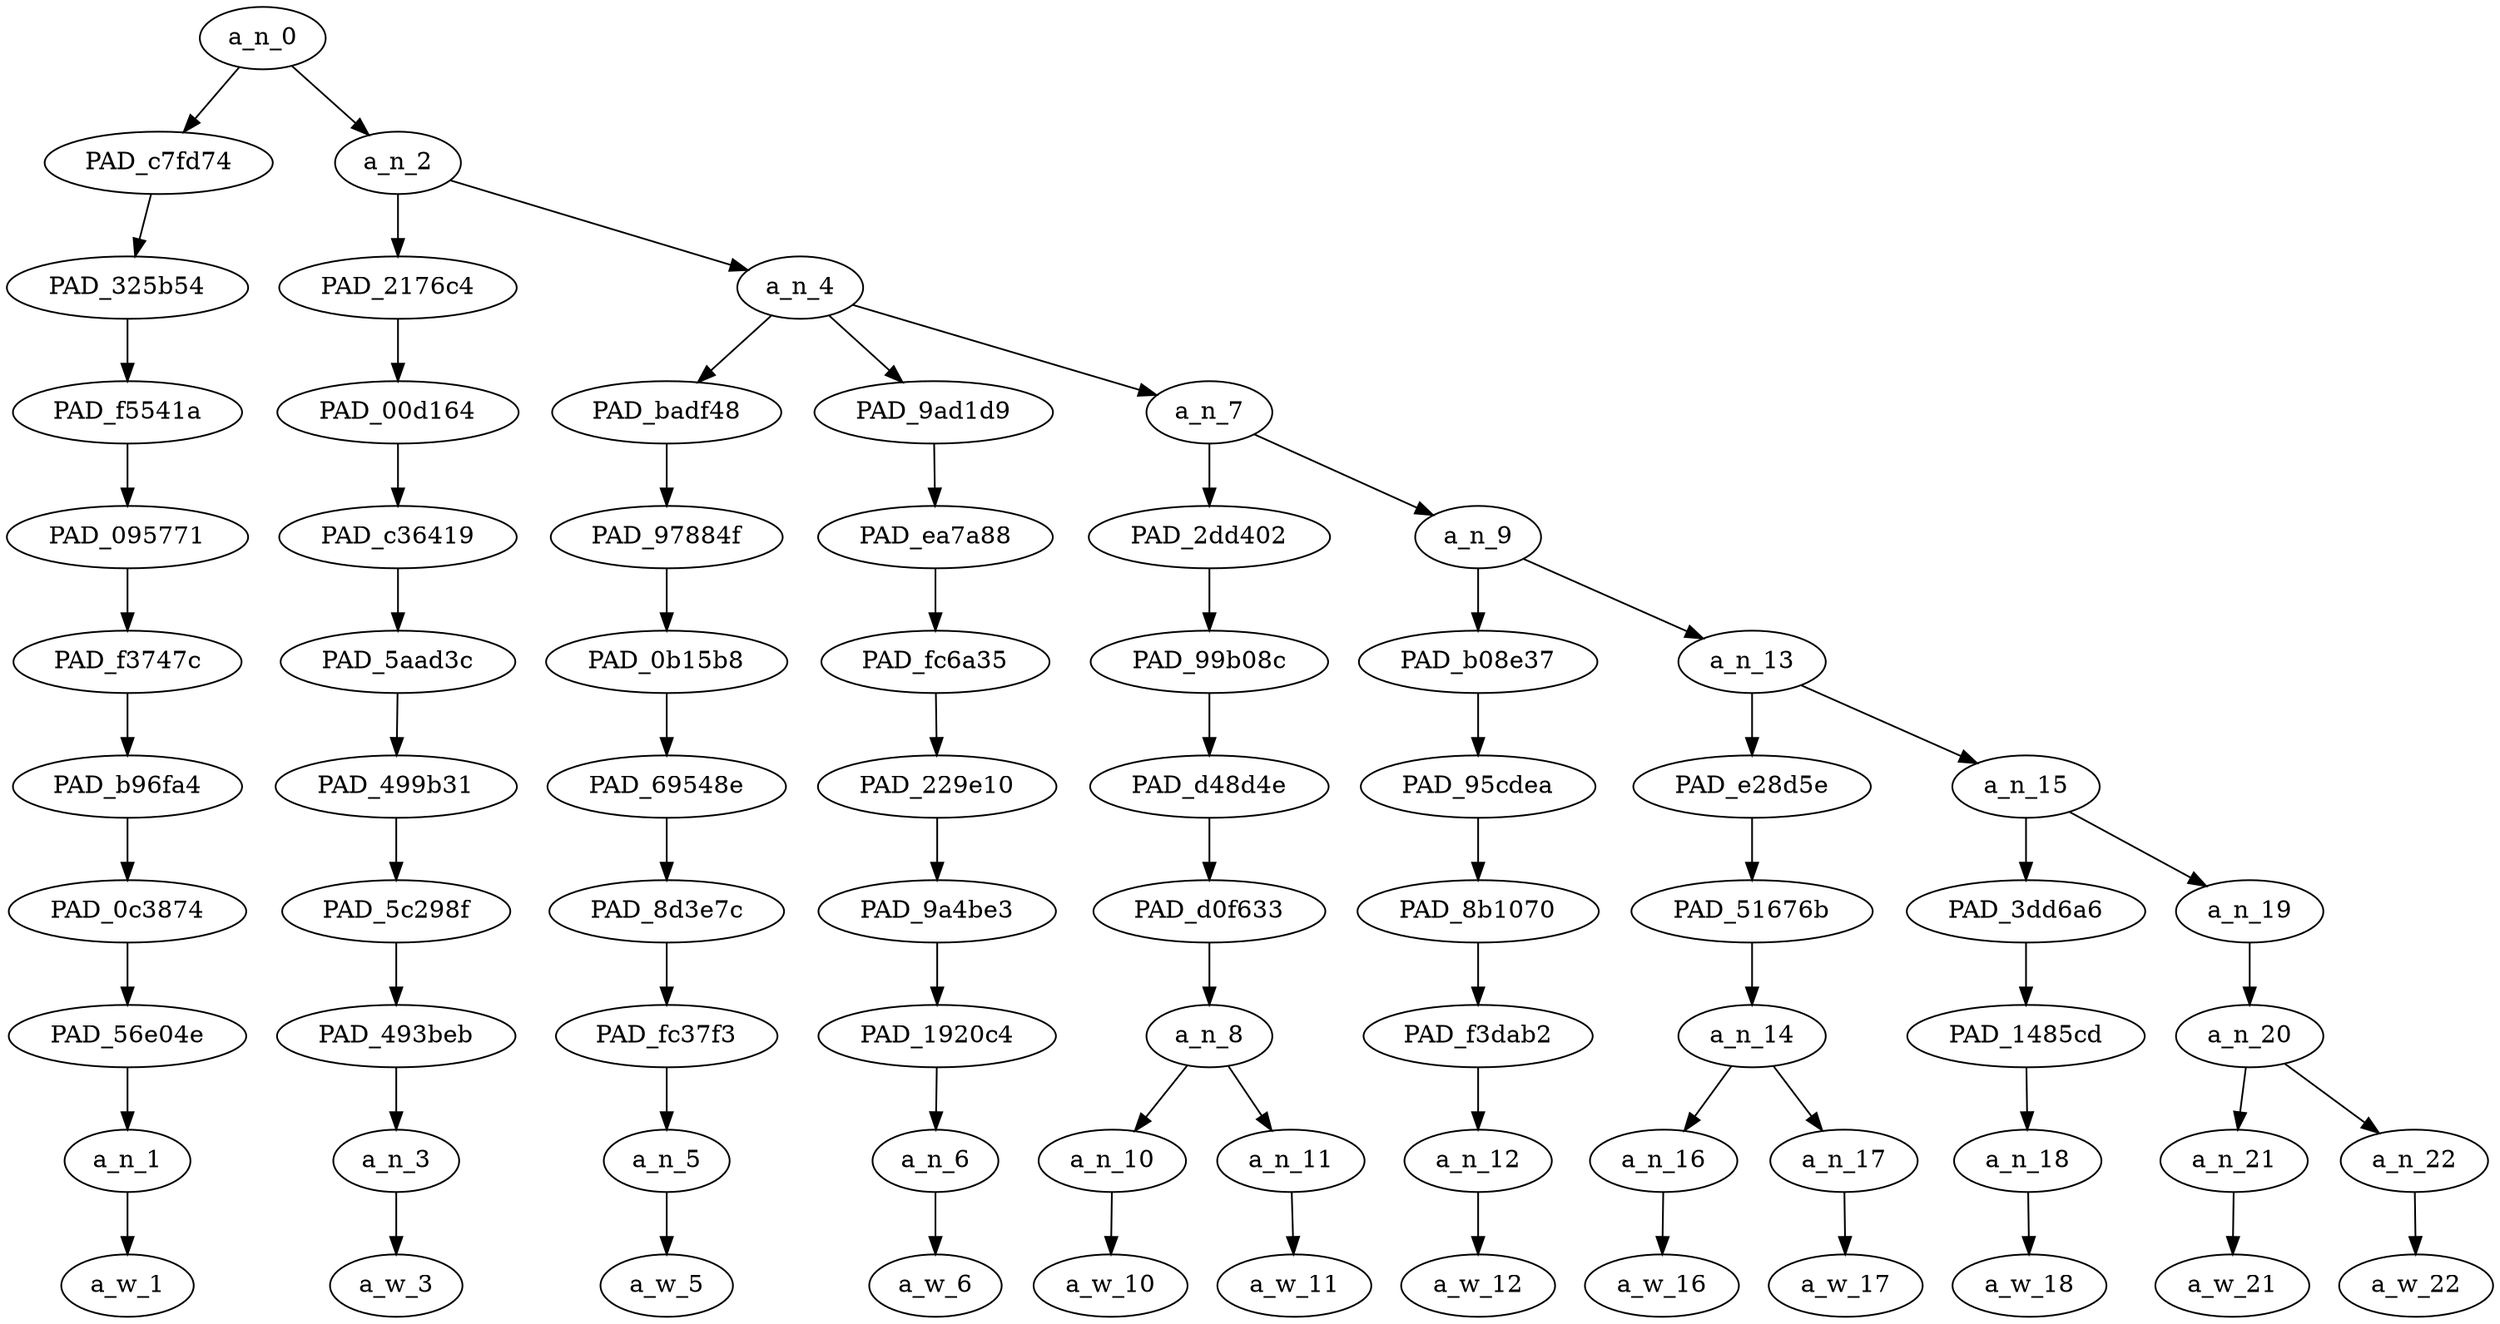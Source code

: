 strict digraph "" {
	a_n_0	[div_dir=1,
		index=0,
		level=10,
		pos="1.1588541666666665,10!",
		text_span="[0, 1, 2, 3, 4, 5, 6, 7, 8, 9, 10, 11]",
		value=1.00000000];
	PAD_c7fd74	[div_dir=1,
		index=0,
		level=9,
		pos="0.0,9!",
		text_span="[0]",
		value=0.06216941];
	a_n_0 -> PAD_c7fd74;
	a_n_2	[div_dir=1,
		index=1,
		level=9,
		pos="2.317708333333333,9!",
		text_span="[1, 2, 3, 4, 5, 6, 7, 8, 9, 10, 11]",
		value=0.93644903];
	a_n_0 -> a_n_2;
	PAD_325b54	[div_dir=1,
		index=0,
		level=8,
		pos="0.0,8!",
		text_span="[0]",
		value=0.06216941];
	PAD_c7fd74 -> PAD_325b54;
	PAD_f5541a	[div_dir=1,
		index=0,
		level=7,
		pos="0.0,7!",
		text_span="[0]",
		value=0.06216941];
	PAD_325b54 -> PAD_f5541a;
	PAD_095771	[div_dir=1,
		index=0,
		level=6,
		pos="0.0,6!",
		text_span="[0]",
		value=0.06216941];
	PAD_f5541a -> PAD_095771;
	PAD_f3747c	[div_dir=1,
		index=0,
		level=5,
		pos="0.0,5!",
		text_span="[0]",
		value=0.06216941];
	PAD_095771 -> PAD_f3747c;
	PAD_b96fa4	[div_dir=1,
		index=0,
		level=4,
		pos="0.0,4!",
		text_span="[0]",
		value=0.06216941];
	PAD_f3747c -> PAD_b96fa4;
	PAD_0c3874	[div_dir=1,
		index=0,
		level=3,
		pos="0.0,3!",
		text_span="[0]",
		value=0.06216941];
	PAD_b96fa4 -> PAD_0c3874;
	PAD_56e04e	[div_dir=1,
		index=0,
		level=2,
		pos="0.0,2!",
		text_span="[0]",
		value=0.06216941];
	PAD_0c3874 -> PAD_56e04e;
	a_n_1	[div_dir=1,
		index=0,
		level=1,
		pos="0.0,1!",
		text_span="[0]",
		value=0.06216941];
	PAD_56e04e -> a_n_1;
	a_w_1	[div_dir=0,
		index=0,
		level=0,
		pos="0,0!",
		text_span="[0]",
		value=good];
	a_n_1 -> a_w_1;
	PAD_2176c4	[div_dir=1,
		index=1,
		level=8,
		pos="1.0,8!",
		text_span="[1]",
		value=0.06223028];
	a_n_2 -> PAD_2176c4;
	a_n_4	[div_dir=1,
		index=2,
		level=8,
		pos="3.6354166666666665,8!",
		text_span="[2, 3, 4, 5, 6, 7, 8, 9, 10, 11]",
		value=0.87287161];
	a_n_2 -> a_n_4;
	PAD_00d164	[div_dir=1,
		index=1,
		level=7,
		pos="1.0,7!",
		text_span="[1]",
		value=0.06223028];
	PAD_2176c4 -> PAD_00d164;
	PAD_c36419	[div_dir=1,
		index=1,
		level=6,
		pos="1.0,6!",
		text_span="[1]",
		value=0.06223028];
	PAD_00d164 -> PAD_c36419;
	PAD_5aad3c	[div_dir=1,
		index=1,
		level=5,
		pos="1.0,5!",
		text_span="[1]",
		value=0.06223028];
	PAD_c36419 -> PAD_5aad3c;
	PAD_499b31	[div_dir=1,
		index=1,
		level=4,
		pos="1.0,4!",
		text_span="[1]",
		value=0.06223028];
	PAD_5aad3c -> PAD_499b31;
	PAD_5c298f	[div_dir=1,
		index=1,
		level=3,
		pos="1.0,3!",
		text_span="[1]",
		value=0.06223028];
	PAD_499b31 -> PAD_5c298f;
	PAD_493beb	[div_dir=1,
		index=1,
		level=2,
		pos="1.0,2!",
		text_span="[1]",
		value=0.06223028];
	PAD_5c298f -> PAD_493beb;
	a_n_3	[div_dir=1,
		index=1,
		level=1,
		pos="1.0,1!",
		text_span="[1]",
		value=0.06223028];
	PAD_493beb -> a_n_3;
	a_w_3	[div_dir=0,
		index=1,
		level=0,
		pos="1,0!",
		text_span="[1]",
		value=might];
	a_n_3 -> a_w_3;
	PAD_badf48	[div_dir=1,
		index=2,
		level=7,
		pos="2.0,7!",
		text_span="[2]",
		value=0.05719705];
	a_n_4 -> PAD_badf48;
	PAD_9ad1d9	[div_dir=1,
		index=3,
		level=7,
		pos="3.0,7!",
		text_span="[3]",
		value=0.04696442];
	a_n_4 -> PAD_9ad1d9;
	a_n_7	[div_dir=1,
		index=4,
		level=7,
		pos="5.90625,7!",
		text_span="[4, 5, 6, 7, 8, 9, 10, 11]",
		value=0.76741344];
	a_n_4 -> a_n_7;
	PAD_97884f	[div_dir=1,
		index=2,
		level=6,
		pos="2.0,6!",
		text_span="[2]",
		value=0.05719705];
	PAD_badf48 -> PAD_97884f;
	PAD_0b15b8	[div_dir=1,
		index=2,
		level=5,
		pos="2.0,5!",
		text_span="[2]",
		value=0.05719705];
	PAD_97884f -> PAD_0b15b8;
	PAD_69548e	[div_dir=1,
		index=2,
		level=4,
		pos="2.0,4!",
		text_span="[2]",
		value=0.05719705];
	PAD_0b15b8 -> PAD_69548e;
	PAD_8d3e7c	[div_dir=1,
		index=2,
		level=3,
		pos="2.0,3!",
		text_span="[2]",
		value=0.05719705];
	PAD_69548e -> PAD_8d3e7c;
	PAD_fc37f3	[div_dir=1,
		index=2,
		level=2,
		pos="2.0,2!",
		text_span="[2]",
		value=0.05719705];
	PAD_8d3e7c -> PAD_fc37f3;
	a_n_5	[div_dir=1,
		index=2,
		level=1,
		pos="2.0,1!",
		text_span="[2]",
		value=0.05719705];
	PAD_fc37f3 -> a_n_5;
	a_w_5	[div_dir=0,
		index=2,
		level=0,
		pos="2,0!",
		text_span="[2]",
		value=slow];
	a_n_5 -> a_w_5;
	PAD_ea7a88	[div_dir=1,
		index=3,
		level=6,
		pos="3.0,6!",
		text_span="[3]",
		value=0.04696442];
	PAD_9ad1d9 -> PAD_ea7a88;
	PAD_fc6a35	[div_dir=1,
		index=3,
		level=5,
		pos="3.0,5!",
		text_span="[3]",
		value=0.04696442];
	PAD_ea7a88 -> PAD_fc6a35;
	PAD_229e10	[div_dir=1,
		index=3,
		level=4,
		pos="3.0,4!",
		text_span="[3]",
		value=0.04696442];
	PAD_fc6a35 -> PAD_229e10;
	PAD_9a4be3	[div_dir=1,
		index=3,
		level=3,
		pos="3.0,3!",
		text_span="[3]",
		value=0.04696442];
	PAD_229e10 -> PAD_9a4be3;
	PAD_1920c4	[div_dir=1,
		index=3,
		level=2,
		pos="3.0,2!",
		text_span="[3]",
		value=0.04696442];
	PAD_9a4be3 -> PAD_1920c4;
	a_n_6	[div_dir=1,
		index=3,
		level=1,
		pos="3.0,1!",
		text_span="[3]",
		value=0.04696442];
	PAD_1920c4 -> a_n_6;
	a_w_6	[div_dir=0,
		index=3,
		level=0,
		pos="3,0!",
		text_span="[3]",
		value=down];
	a_n_6 -> a_w_6;
	PAD_2dd402	[div_dir=1,
		index=4,
		level=6,
		pos="4.5,6!",
		text_span="[4, 5]",
		value=0.15533030];
	a_n_7 -> PAD_2dd402;
	a_n_9	[div_dir=1,
		index=5,
		level=6,
		pos="7.3125,6!",
		text_span="[6, 7, 8, 9, 10, 11]",
		value=0.61087027];
	a_n_7 -> a_n_9;
	PAD_99b08c	[div_dir=1,
		index=4,
		level=5,
		pos="4.5,5!",
		text_span="[4, 5]",
		value=0.15533030];
	PAD_2dd402 -> PAD_99b08c;
	PAD_d48d4e	[div_dir=1,
		index=4,
		level=4,
		pos="4.5,4!",
		text_span="[4, 5]",
		value=0.15533030];
	PAD_99b08c -> PAD_d48d4e;
	PAD_d0f633	[div_dir=1,
		index=4,
		level=3,
		pos="4.5,3!",
		text_span="[4, 5]",
		value=0.15533030];
	PAD_d48d4e -> PAD_d0f633;
	a_n_8	[div_dir=1,
		index=4,
		level=2,
		pos="4.5,2!",
		text_span="[4, 5]",
		value=0.15533030];
	PAD_d0f633 -> a_n_8;
	a_n_10	[div_dir=1,
		index=4,
		level=1,
		pos="4.0,1!",
		text_span="[4]",
		value=0.05685951];
	a_n_8 -> a_n_10;
	a_n_11	[div_dir=1,
		index=5,
		level=1,
		pos="5.0,1!",
		text_span="[5]",
		value=0.09802997];
	a_n_8 -> a_n_11;
	a_w_10	[div_dir=0,
		index=4,
		level=0,
		pos="4,0!",
		text_span="[4]",
		value=their];
	a_n_10 -> a_w_10;
	a_w_11	[div_dir=0,
		index=5,
		level=0,
		pos="5,0!",
		text_span="[5]",
		value=breeding];
	a_n_11 -> a_w_11;
	PAD_b08e37	[div_dir=1,
		index=5,
		level=5,
		pos="6.0,5!",
		text_span="[6]",
		value=0.05315939];
	a_n_9 -> PAD_b08e37;
	a_n_13	[div_dir=1,
		index=6,
		level=5,
		pos="8.625,5!",
		text_span="[7, 8, 9, 10, 11]",
		value=0.55656417];
	a_n_9 -> a_n_13;
	PAD_95cdea	[div_dir=1,
		index=5,
		level=4,
		pos="6.0,4!",
		text_span="[6]",
		value=0.05315939];
	PAD_b08e37 -> PAD_95cdea;
	PAD_8b1070	[div_dir=1,
		index=5,
		level=3,
		pos="6.0,3!",
		text_span="[6]",
		value=0.05315939];
	PAD_95cdea -> PAD_8b1070;
	PAD_f3dab2	[div_dir=1,
		index=5,
		level=2,
		pos="6.0,2!",
		text_span="[6]",
		value=0.05315939];
	PAD_8b1070 -> PAD_f3dab2;
	a_n_12	[div_dir=1,
		index=6,
		level=1,
		pos="6.0,1!",
		text_span="[6]",
		value=0.05315939];
	PAD_f3dab2 -> a_n_12;
	a_w_12	[div_dir=0,
		index=6,
		level=0,
		pos="6,0!",
		text_span="[6]",
		value=by];
	a_n_12 -> a_w_12;
	PAD_e28d5e	[div_dir=1,
		index=6,
		level=4,
		pos="7.5,4!",
		text_span="[7, 8]",
		value=0.31484462];
	a_n_13 -> PAD_e28d5e;
	a_n_15	[div_dir=1,
		index=7,
		level=4,
		pos="9.75,4!",
		text_span="[9, 10, 11]",
		value=0.24054832];
	a_n_13 -> a_n_15;
	PAD_51676b	[div_dir=1,
		index=6,
		level=3,
		pos="7.5,3!",
		text_span="[7, 8]",
		value=0.31484462];
	PAD_e28d5e -> PAD_51676b;
	a_n_14	[div_dir=1,
		index=6,
		level=2,
		pos="7.5,2!",
		text_span="[7, 8]",
		value=0.31484462];
	PAD_51676b -> a_n_14;
	a_n_16	[div_dir=1,
		index=7,
		level=1,
		pos="7.0,1!",
		text_span="[7]",
		value=0.13656184];
	a_n_14 -> a_n_16;
	a_n_17	[div_dir=1,
		index=8,
		level=1,
		pos="8.0,1!",
		text_span="[8]",
		value=0.17693807];
	a_n_14 -> a_n_17;
	a_w_16	[div_dir=0,
		index=7,
		level=0,
		pos="7,0!",
		text_span="[7]",
		value=homosexual];
	a_n_16 -> a_w_16;
	a_w_17	[div_dir=0,
		index=8,
		level=0,
		pos="8,0!",
		text_span="[8]",
		value=muslims];
	a_n_17 -> a_w_17;
	PAD_3dd6a6	[div_dir=1,
		index=7,
		level=3,
		pos="9.0,3!",
		text_span="[9]",
		value=0.06533216];
	a_n_15 -> PAD_3dd6a6;
	a_n_19	[div_dir=1,
		index=8,
		level=3,
		pos="10.5,3!",
		text_span="[10, 11]",
		value=0.17473487];
	a_n_15 -> a_n_19;
	PAD_1485cd	[div_dir=1,
		index=7,
		level=2,
		pos="9.0,2!",
		text_span="[9]",
		value=0.06533216];
	PAD_3dd6a6 -> PAD_1485cd;
	a_n_18	[div_dir=1,
		index=9,
		level=1,
		pos="9.0,1!",
		text_span="[9]",
		value=0.06533216];
	PAD_1485cd -> a_n_18;
	a_w_18	[div_dir=0,
		index=9,
		level=0,
		pos="9,0!",
		text_span="[9]",
		value=who];
	a_n_18 -> a_w_18;
	a_n_20	[div_dir=1,
		index=8,
		level=2,
		pos="10.5,2!",
		text_span="[10, 11]",
		value=0.17430424];
	a_n_19 -> a_n_20;
	a_n_21	[div_dir=1,
		index=10,
		level=1,
		pos="10.0,1!",
		text_span="[10]",
		value=0.09221059];
	a_n_20 -> a_n_21;
	a_n_22	[div_dir=1,
		index=11,
		level=1,
		pos="11.0,1!",
		text_span="[11]",
		value=0.08166302];
	a_n_20 -> a_n_22;
	a_w_21	[div_dir=0,
		index=10,
		level=0,
		pos="10,0!",
		text_span="[10]",
		value=hate];
	a_n_21 -> a_w_21;
	a_w_22	[div_dir=0,
		index=11,
		level=0,
		pos="11,0!",
		text_span="[11]",
		value=women];
	a_n_22 -> a_w_22;
}

